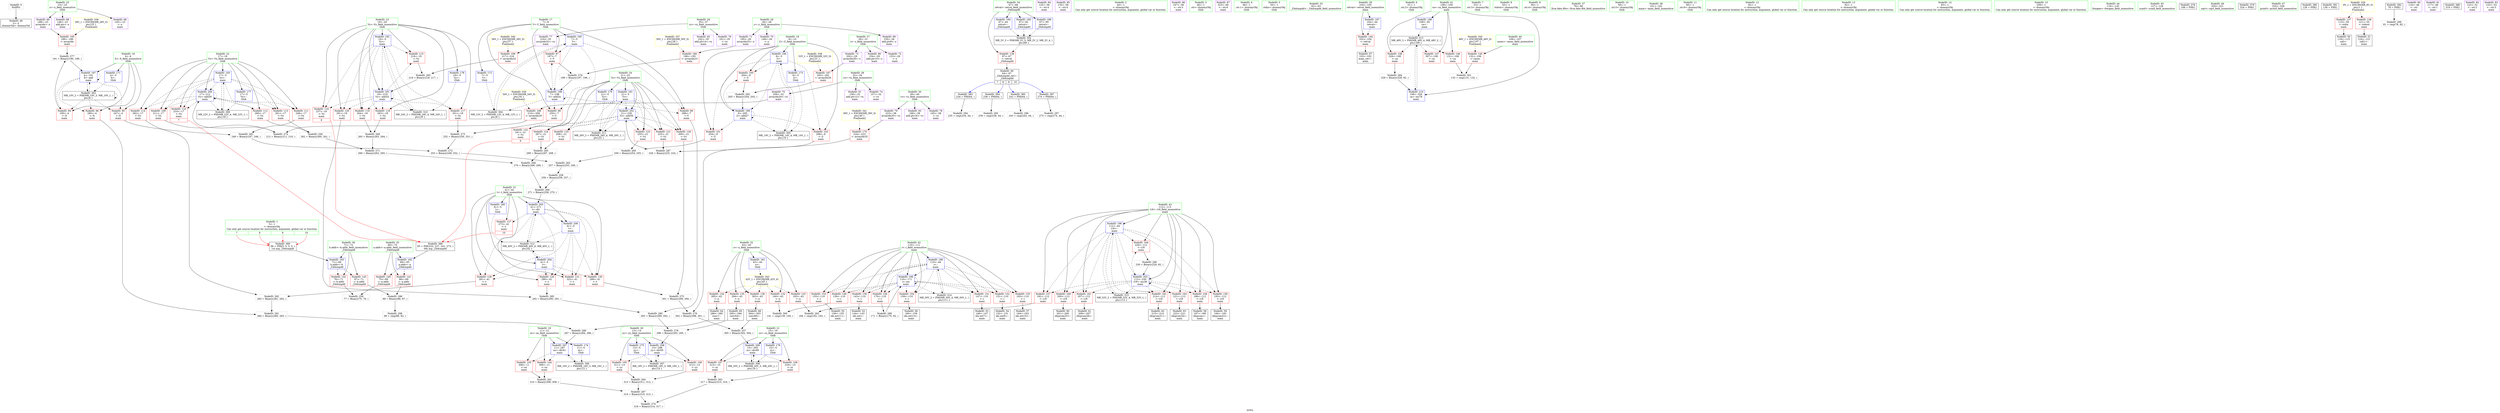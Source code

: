 digraph "SVFG" {
	label="SVFG";

	Node0x560f63d7bf70 [shape=record,color=grey,label="{NodeID: 0\nNullPtr}"];
	Node0x560f63d7bf70 -> Node0x560f63d9f470[style=solid];
	Node0x560f63daf3a0 [shape=record,color=grey,label="{NodeID: 277\n191 = Binary(190, 189, )\n}"];
	Node0x560f63daf3a0 -> Node0x560f63da1fb0[style=solid];
	Node0x560f63da1d40 [shape=record,color=blue,label="{NodeID: 194\n9\<--5\nZ\<--\nmain\n}"];
	Node0x560f63da1d40 -> Node0x560f63d9efa0[style=dashed];
	Node0x560f63da1d40 -> Node0x560f63d9f070[style=dashed];
	Node0x560f63da1d40 -> Node0x560f63d9f140[style=dashed];
	Node0x560f63da1d40 -> Node0x560f63da2150[style=dashed];
	Node0x560f63da1d40 -> Node0x560f63dbd1c0[style=dashed];
	Node0x560f63d9e870 [shape=record,color=red,label="{NodeID: 111\n248\<--17\n\<--Vx\nmain\n}"];
	Node0x560f63d9e870 -> Node0x560f63daf9a0[style=solid];
	Node0x560f63d9d1d0 [shape=record,color=green,label="{NodeID: 28\n32\<--34\nvx\<--vx_field_insensitive\nGlob }"];
	Node0x560f63d9d1d0 -> Node0x560f63da09c0[style=solid];
	Node0x560f63d9d1d0 -> Node0x560f63da0a90[style=solid];
	Node0x560f63d9d1d0 -> Node0x560f63da1790[style=solid];
	Node0x560f63dd7390 [shape=record,color=black,label="{NodeID: 388\n65 = PHI(233, 237, 241, 273, )\n0th arg _Z4dcmpdd }"];
	Node0x560f63dd7390 -> Node0x560f63da7390[style=solid];
	Node0x560f63dbd1c0 [shape=record,color=black,label="{NodeID: 305\nMR_14V_2 = PHI(MR_14V_4, MR_14V_1, )\npts\{10 \}\n}"];
	Node0x560f63dbd1c0 -> Node0x560f63da1d40[style=dashed];
	Node0x560f63da4ec0 [shape=record,color=red,label="{NodeID: 139\n97\<--67\n\<--retval\n_Z4dcmpdd\n}"];
	Node0x560f63da4ec0 -> Node0x560f63d9f570[style=solid];
	Node0x560f63d9fb20 [shape=record,color=black,label="{NodeID: 56\n160\<--159\nidx.ext13\<--\nmain\n}"];
	Node0x560f63da6580 [shape=record,color=red,label="{NodeID: 167\n203\<--202\n\<--arrayidx26\nmain\n}"];
	Node0x560f63da6580 -> Node0x560f63dafb20[style=solid];
	Node0x560f63da11e0 [shape=record,color=purple,label="{NodeID: 84\n125\<--56\n\<--.str.4\nmain\n}"];
	Node0x560f63d8dc50 [shape=record,color=green,label="{NodeID: 1\n5\<--1\n\<--dummyObj\nCan only get source location for instruction, argument, global var or function.|{<s0>7|<s1>8|<s2>9|<s3>10}}"];
	Node0x560f63d8dc50:s0 -> Node0x560f63dd7740[style=solid,color=red];
	Node0x560f63d8dc50:s1 -> Node0x560f63dd7740[style=solid,color=red];
	Node0x560f63d8dc50:s2 -> Node0x560f63dd7740[style=solid,color=red];
	Node0x560f63d8dc50:s3 -> Node0x560f63dd7740[style=solid,color=red];
	Node0x560f63daf520 [shape=record,color=grey,label="{NodeID: 278\n296 = Binary(293, 295, )\n}"];
	Node0x560f63daf520 -> Node0x560f63da28a0[style=solid];
	Node0x560f63da1e10 [shape=record,color=blue,label="{NodeID: 195\n7\<--5\nY\<--\nmain\n}"];
	Node0x560f63da1e10 -> Node0x560f63d9ed30[style=dashed];
	Node0x560f63da1e10 -> Node0x560f63d9ee00[style=dashed];
	Node0x560f63da1e10 -> Node0x560f63d9eed0[style=dashed];
	Node0x560f63da1e10 -> Node0x560f63da2080[style=dashed];
	Node0x560f63da1e10 -> Node0x560f63dbccc0[style=dashed];
	Node0x560f63d9e940 [shape=record,color=red,label="{NodeID: 112\n260\<--17\n\<--Vx\nmain\n}"];
	Node0x560f63d9e940 -> Node0x560f63dac410[style=solid];
	Node0x560f63d9d2d0 [shape=record,color=green,label="{NodeID: 29\n35\<--37\nvy\<--vy_field_insensitive\nGlob }"];
	Node0x560f63d9d2d0 -> Node0x560f63da0b60[style=solid];
	Node0x560f63d9d2d0 -> Node0x560f63da0c30[style=solid];
	Node0x560f63d9d2d0 -> Node0x560f63da1860[style=solid];
	Node0x560f63dd7740 [shape=record,color=black,label="{NodeID: 389\n66 = PHI(5, 5, 5, 5, )\n1st arg _Z4dcmpdd }"];
	Node0x560f63dd7740 -> Node0x560f63da7460[style=solid];
	Node0x560f63dbd6c0 [shape=record,color=black,label="{NodeID: 306\nMR_16V_2 = PHI(MR_16V_3, MR_16V_1, )\npts\{12 \}\n}"];
	Node0x560f63dbd6c0 -> Node0x560f63da27d0[style=dashed];
	Node0x560f63da4f90 [shape=record,color=red,label="{NodeID: 140\n75\<--69\n\<--a.addr\n_Z4dcmpdd\n}"];
	Node0x560f63da4f90 -> Node0x560f63dac890[style=solid];
	Node0x560f63d9fbf0 [shape=record,color=black,label="{NodeID: 57\n164\<--163\nidx.ext15\<--\nmain\n}"];
	Node0x560f63da6650 [shape=record,color=red,label="{NodeID: 168\n210\<--209\n\<--arrayidx29\nmain\n}"];
	Node0x560f63da6650 -> Node0x560f63da3970[style=solid];
	Node0x560f63da12b0 [shape=record,color=purple,label="{NodeID: 85\n135\<--56\n\<--.str.4\nmain\n}"];
	Node0x560f63d8dda0 [shape=record,color=green,label="{NodeID: 2\n44\<--1\n\<--dummyObj\nCan only get source location for instruction, argument, global var or function.}"];
	Node0x560f63daf6a0 [shape=record,color=grey,label="{NodeID: 279\n198 = Binary(197, 196, )\n}"];
	Node0x560f63daf6a0 -> Node0x560f63da2080[style=solid];
	Node0x560f63da1ee0 [shape=record,color=blue,label="{NodeID: 196\n112\<--44\ni18\<--\nmain\n}"];
	Node0x560f63da1ee0 -> Node0x560f63da5d60[style=dashed];
	Node0x560f63da1ee0 -> Node0x560f63da5e30[style=dashed];
	Node0x560f63da1ee0 -> Node0x560f63da5f00[style=dashed];
	Node0x560f63da1ee0 -> Node0x560f63da5fd0[style=dashed];
	Node0x560f63da1ee0 -> Node0x560f63da60a0[style=dashed];
	Node0x560f63da1ee0 -> Node0x560f63da6170[style=dashed];
	Node0x560f63da1ee0 -> Node0x560f63da6240[style=dashed];
	Node0x560f63da1ee0 -> Node0x560f63da6310[style=dashed];
	Node0x560f63da1ee0 -> Node0x560f63da2490[style=dashed];
	Node0x560f63da1ee0 -> Node0x560f63dc03c0[style=dashed];
	Node0x560f63d9ea10 [shape=record,color=red,label="{NodeID: 113\n261\<--17\n\<--Vx\nmain\n}"];
	Node0x560f63d9ea10 -> Node0x560f63dac410[style=solid];
	Node0x560f63d9d3d0 [shape=record,color=green,label="{NodeID: 30\n38\<--40\nvz\<--vz_field_insensitive\nGlob }"];
	Node0x560f63d9d3d0 -> Node0x560f63da0d00[style=solid];
	Node0x560f63d9d3d0 -> Node0x560f63da0dd0[style=solid];
	Node0x560f63d9d3d0 -> Node0x560f63da1930[style=solid];
	Node0x560f63dbdbc0 [shape=record,color=black,label="{NodeID: 307\nMR_18V_2 = PHI(MR_18V_3, MR_18V_1, )\npts\{14 \}\n}"];
	Node0x560f63dbdbc0 -> Node0x560f63da28a0[style=dashed];
	Node0x560f63da5060 [shape=record,color=red,label="{NodeID: 141\n86\<--69\n\<--a.addr\n_Z4dcmpdd\n}"];
	Node0x560f63da5060 -> Node0x560f63db0120[style=solid];
	Node0x560f63d9fcc0 [shape=record,color=black,label="{NodeID: 58\n187\<--186\nidxprom\<--\nmain\n}"];
	Node0x560f63da6720 [shape=record,color=red,label="{NodeID: 169\n217\<--216\n\<--arrayidx32\nmain\n}"];
	Node0x560f63da6720 -> Node0x560f63dafca0[style=solid];
	Node0x560f63da1380 [shape=record,color=purple,label="{NodeID: 86\n167\<--58\n\<--.str.5\nmain\n}"];
	Node0x560f63d8d690 [shape=record,color=green,label="{NodeID: 3\n46\<--1\n.str\<--dummyObj\nGlob }"];
	Node0x560f63daf820 [shape=record,color=grey,label="{NodeID: 280\n293 = Binary(289, 292, )\n}"];
	Node0x560f63daf820 -> Node0x560f63daf520[style=solid];
	Node0x560f63da1fb0 [shape=record,color=blue,label="{NodeID: 197\n4\<--191\nX\<--add\nmain\n}"];
	Node0x560f63da1fb0 -> Node0x560f63da1a00[style=dashed];
	Node0x560f63da1fb0 -> Node0x560f63da1ad0[style=dashed];
	Node0x560f63da1fb0 -> Node0x560f63d9ec60[style=dashed];
	Node0x560f63da1fb0 -> Node0x560f63da1fb0[style=dashed];
	Node0x560f63da1fb0 -> Node0x560f63dbc7c0[style=dashed];
	Node0x560f63d9eae0 [shape=record,color=red,label="{NodeID: 114\n282\<--17\n\<--Vx\nmain\n}"];
	Node0x560f63d9eae0 -> Node0x560f63db0a20[style=solid];
	Node0x560f63d9d4d0 [shape=record,color=green,label="{NodeID: 31\n41\<--42\nt\<--t_field_insensitive\nGlob }"];
	Node0x560f63d9d4d0 -> Node0x560f63da4500[style=solid];
	Node0x560f63d9d4d0 -> Node0x560f63da45d0[style=solid];
	Node0x560f63d9d4d0 -> Node0x560f63da46a0[style=solid];
	Node0x560f63d9d4d0 -> Node0x560f63da4770[style=solid];
	Node0x560f63d9d4d0 -> Node0x560f63da4840[style=solid];
	Node0x560f63d9d4d0 -> Node0x560f63da7190[style=solid];
	Node0x560f63d9d4d0 -> Node0x560f63da2560[style=solid];
	Node0x560f63d9d4d0 -> Node0x560f63da2630[style=solid];
	Node0x560f63d9d4d0 -> Node0x560f63da2700[style=solid];
	Node0x560f63dbe0c0 [shape=record,color=black,label="{NodeID: 308\nMR_20V_2 = PHI(MR_20V_3, MR_20V_1, )\npts\{16 \}\n}"];
	Node0x560f63dbe0c0 -> Node0x560f63da2970[style=dashed];
	Node0x560f63da5130 [shape=record,color=red,label="{NodeID: 142\n76\<--71\n\<--b.addr\n_Z4dcmpdd\n}"];
	Node0x560f63da5130 -> Node0x560f63dac890[style=solid];
	Node0x560f63d9fd90 [shape=record,color=black,label="{NodeID: 59\n194\<--193\nidxprom22\<--\nmain\n}"];
	Node0x560f63dc51c0 [shape=record,color=yellow,style=double,label="{NodeID: 336\n28V_1 = ENCHI(MR_28V_0)\npts\{25 \}\nFun[main]}"];
	Node0x560f63dc51c0 -> Node0x560f63da63e0[style=dashed];
	Node0x560f63da67f0 [shape=record,color=red,label="{NodeID: 170\n224\<--223\n\<--arrayidx35\nmain\n}"];
	Node0x560f63da67f0 -> Node0x560f63db02a0[style=solid];
	Node0x560f63da1450 [shape=record,color=purple,label="{NodeID: 87\n323\<--60\n\<--.str.6\nmain\n}"];
	Node0x560f63d9bfb0 [shape=record,color=green,label="{NodeID: 4\n48\<--1\n.str.1\<--dummyObj\nGlob }"];
	Node0x560f63daf9a0 [shape=record,color=grey,label="{NodeID: 281\n249 = Binary(247, 248, )\n}"];
	Node0x560f63daf9a0 -> Node0x560f63da3670[style=solid];
	Node0x560f63da2080 [shape=record,color=blue,label="{NodeID: 198\n7\<--198\nY\<--add24\nmain\n}"];
	Node0x560f63da2080 -> Node0x560f63d9ed30[style=dashed];
	Node0x560f63da2080 -> Node0x560f63d9ee00[style=dashed];
	Node0x560f63da2080 -> Node0x560f63d9eed0[style=dashed];
	Node0x560f63da2080 -> Node0x560f63da2080[style=dashed];
	Node0x560f63da2080 -> Node0x560f63dbccc0[style=dashed];
	Node0x560f63da3bc0 [shape=record,color=red,label="{NodeID: 115\n218\<--19\n\<--Vy\nmain\n}"];
	Node0x560f63da3bc0 -> Node0x560f63dafca0[style=solid];
	Node0x560f63d9d5d0 [shape=record,color=green,label="{NodeID: 32\n43\<--45\nn\<--n_field_insensitive\nGlob }"];
	Node0x560f63d9d5d0 -> Node0x560f63da4910[style=solid];
	Node0x560f63d9d5d0 -> Node0x560f63da49e0[style=solid];
	Node0x560f63d9d5d0 -> Node0x560f63da4ab0[style=solid];
	Node0x560f63d9d5d0 -> Node0x560f63da4b80[style=solid];
	Node0x560f63d9d5d0 -> Node0x560f63da4c50[style=solid];
	Node0x560f63d9d5d0 -> Node0x560f63da7290[style=solid];
	Node0x560f63dbe5c0 [shape=record,color=black,label="{NodeID: 309\nMR_22V_2 = PHI(MR_22V_4, MR_22V_1, )\npts\{18 \}\n}"];
	Node0x560f63dbe5c0 -> Node0x560f63da1c70[style=dashed];
	Node0x560f63da5200 [shape=record,color=red,label="{NodeID: 143\n87\<--71\n\<--b.addr\n_Z4dcmpdd\n}"];
	Node0x560f63da5200 -> Node0x560f63db0120[style=solid];
	Node0x560f63d9fe60 [shape=record,color=black,label="{NodeID: 60\n201\<--200\nidxprom25\<--\nmain\n}"];
	Node0x560f63dc52a0 [shape=record,color=yellow,style=double,label="{NodeID: 337\n30V_1 = ENCHI(MR_30V_0)\npts\{28 \}\nFun[main]}"];
	Node0x560f63dc52a0 -> Node0x560f63da64b0[style=dashed];
	Node0x560f63da68c0 [shape=record,color=blue,label="{NodeID: 171\n4\<--5\nX\<--\nGlob }"];
	Node0x560f63da68c0 -> Node0x560f63dbc7c0[style=dashed];
	Node0x560f63da1520 [shape=record,color=purple,label="{NodeID: 88\n146\<--23\nadd.ptr\<--x\nmain\n}"];
	Node0x560f63d9c040 [shape=record,color=green,label="{NodeID: 5\n50\<--1\nstdin\<--dummyObj\nGlob }"];
	Node0x560f63dafb20 [shape=record,color=grey,label="{NodeID: 282\n205 = Binary(204, 203, )\n}"];
	Node0x560f63dafb20 -> Node0x560f63da2150[style=solid];
	Node0x560f63da2150 [shape=record,color=blue,label="{NodeID: 199\n9\<--205\nZ\<--add27\nmain\n}"];
	Node0x560f63da2150 -> Node0x560f63d9efa0[style=dashed];
	Node0x560f63da2150 -> Node0x560f63d9f070[style=dashed];
	Node0x560f63da2150 -> Node0x560f63d9f140[style=dashed];
	Node0x560f63da2150 -> Node0x560f63da2150[style=dashed];
	Node0x560f63da2150 -> Node0x560f63dbd1c0[style=dashed];
	Node0x560f63da3c50 [shape=record,color=red,label="{NodeID: 116\n237\<--19\n\<--Vy\nmain\n|{<s0>8}}"];
	Node0x560f63da3c50:s0 -> Node0x560f63dd7390[style=solid,color=red];
	Node0x560f63d9d6d0 [shape=record,color=green,label="{NodeID: 33\n62\<--63\n_Z4dcmpdd\<--_Z4dcmpdd_field_insensitive\n}"];
	Node0x560f63dbeac0 [shape=record,color=black,label="{NodeID: 310\nMR_24V_2 = PHI(MR_24V_4, MR_24V_1, )\npts\{20 \}\n}"];
	Node0x560f63dbeac0 -> Node0x560f63da1ba0[style=dashed];
	Node0x560f63da52d0 [shape=record,color=red,label="{NodeID: 144\n332\<--104\n\<--retval\nmain\n}"];
	Node0x560f63da52d0 -> Node0x560f63da0410[style=solid];
	Node0x560f63d9ff30 [shape=record,color=black,label="{NodeID: 61\n208\<--207\nidxprom28\<--\nmain\n}"];
	Node0x560f63dc5380 [shape=record,color=yellow,style=double,label="{NodeID: 338\n32V_1 = ENCHI(MR_32V_0)\npts\{31 \}\nFun[main]}"];
	Node0x560f63dc5380 -> Node0x560f63da6580[style=dashed];
	Node0x560f63da6990 [shape=record,color=blue,label="{NodeID: 172\n7\<--5\nY\<--\nGlob }"];
	Node0x560f63da6990 -> Node0x560f63dbccc0[style=dashed];
	Node0x560f63da15f0 [shape=record,color=purple,label="{NodeID: 89\n150\<--26\nadd.ptr8\<--y\nmain\n}"];
	Node0x560f63d8d4f0 [shape=record,color=green,label="{NodeID: 6\n51\<--1\n.str.2\<--dummyObj\nGlob }"];
	Node0x560f63dafca0 [shape=record,color=grey,label="{NodeID: 283\n219 = Binary(218, 217, )\n}"];
	Node0x560f63dafca0 -> Node0x560f63da22f0[style=solid];
	Node0x560f63da2220 [shape=record,color=blue,label="{NodeID: 200\n17\<--212\nVx\<--add30\nmain\n}"];
	Node0x560f63da2220 -> Node0x560f63d9e6d0[style=dashed];
	Node0x560f63da2220 -> Node0x560f63d9e7a0[style=dashed];
	Node0x560f63da2220 -> Node0x560f63d9e870[style=dashed];
	Node0x560f63da2220 -> Node0x560f63d9e940[style=dashed];
	Node0x560f63da2220 -> Node0x560f63d9ea10[style=dashed];
	Node0x560f63da2220 -> Node0x560f63d9eae0[style=dashed];
	Node0x560f63da2220 -> Node0x560f63da2220[style=dashed];
	Node0x560f63da2220 -> Node0x560f63dbe5c0[style=dashed];
	Node0x560f63da3ce0 [shape=record,color=red,label="{NodeID: 117\n251\<--19\n\<--Vy\nmain\n}"];
	Node0x560f63da3ce0 -> Node0x560f63da37f0[style=solid];
	Node0x560f63d9d7d0 [shape=record,color=green,label="{NodeID: 34\n67\<--68\nretval\<--retval_field_insensitive\n_Z4dcmpdd\n}"];
	Node0x560f63d9d7d0 -> Node0x560f63da4ec0[style=solid];
	Node0x560f63d9d7d0 -> Node0x560f63da7530[style=solid];
	Node0x560f63d9d7d0 -> Node0x560f63da7600[style=solid];
	Node0x560f63d9d7d0 -> Node0x560f63da76d0[style=solid];
	Node0x560f63dbefc0 [shape=record,color=black,label="{NodeID: 311\nMR_26V_2 = PHI(MR_26V_4, MR_26V_1, )\npts\{22 \}\n}"];
	Node0x560f63dbefc0 -> Node0x560f63da7ae0[style=dashed];
	Node0x560f63da53a0 [shape=record,color=red,label="{NodeID: 145\n132\<--106\n\<--cases\nmain\n}"];
	Node0x560f63da53a0 -> Node0x560f63db17a0[style=solid];
	Node0x560f63da0000 [shape=record,color=black,label="{NodeID: 62\n215\<--214\nidxprom31\<--\nmain\n}"];
	Node0x560f63dc5460 [shape=record,color=yellow,style=double,label="{NodeID: 339\n34V_1 = ENCHI(MR_34V_0)\npts\{34 \}\nFun[main]}"];
	Node0x560f63dc5460 -> Node0x560f63da6650[style=dashed];
	Node0x560f63dac410 [shape=record,color=grey,label="{NodeID: 256\n262 = Binary(260, 261, )\n}"];
	Node0x560f63dac410 -> Node0x560f63da34f0[style=solid];
	Node0x560f63da6a90 [shape=record,color=blue,label="{NodeID: 173\n9\<--5\nZ\<--\nGlob }"];
	Node0x560f63da6a90 -> Node0x560f63dbd1c0[style=dashed];
	Node0x560f63da16c0 [shape=record,color=purple,label="{NodeID: 90\n154\<--29\nadd.ptr10\<--z\nmain\n}"];
	Node0x560f63d8d580 [shape=record,color=green,label="{NodeID: 7\n53\<--1\n.str.3\<--dummyObj\nGlob }"];
	Node0x560f63dafe20 [shape=record,color=grey,label="{NodeID: 284\n329 = Binary(328, 92, )\n}"];
	Node0x560f63dafe20 -> Node0x560f63da2a40[style=solid];
	Node0x560f63da22f0 [shape=record,color=blue,label="{NodeID: 201\n19\<--219\nVy\<--add33\nmain\n}"];
	Node0x560f63da22f0 -> Node0x560f63da3bc0[style=dashed];
	Node0x560f63da22f0 -> Node0x560f63da3c50[style=dashed];
	Node0x560f63da22f0 -> Node0x560f63da3ce0[style=dashed];
	Node0x560f63da22f0 -> Node0x560f63da3db0[style=dashed];
	Node0x560f63da22f0 -> Node0x560f63da3e80[style=dashed];
	Node0x560f63da22f0 -> Node0x560f63da3f50[style=dashed];
	Node0x560f63da22f0 -> Node0x560f63da22f0[style=dashed];
	Node0x560f63da22f0 -> Node0x560f63dbeac0[style=dashed];
	Node0x560f63da3db0 [shape=record,color=red,label="{NodeID: 118\n263\<--19\n\<--Vy\nmain\n}"];
	Node0x560f63da3db0 -> Node0x560f63da31f0[style=solid];
	Node0x560f63d9d8a0 [shape=record,color=green,label="{NodeID: 35\n69\<--70\na.addr\<--a.addr_field_insensitive\n_Z4dcmpdd\n}"];
	Node0x560f63d9d8a0 -> Node0x560f63da4f90[style=solid];
	Node0x560f63d9d8a0 -> Node0x560f63da5060[style=solid];
	Node0x560f63d9d8a0 -> Node0x560f63da7390[style=solid];
	Node0x560f63dbf4c0 [shape=record,color=black,label="{NodeID: 312\nMR_40V_2 = PHI(MR_40V_6, MR_40V_1, )\npts\{42 \}\n}"];
	Node0x560f63dbf4c0 -> Node0x560f63da2560[style=dashed];
	Node0x560f63dbf4c0 -> Node0x560f63da2630[style=dashed];
	Node0x560f63da5470 [shape=record,color=red,label="{NodeID: 146\n131\<--108\n\<--ca\nmain\n}"];
	Node0x560f63da5470 -> Node0x560f63db17a0[style=solid];
	Node0x560f63da00d0 [shape=record,color=black,label="{NodeID: 63\n222\<--221\nidxprom34\<--\nmain\n}"];
	Node0x560f63dc5540 [shape=record,color=yellow,style=double,label="{NodeID: 340\n36V_1 = ENCHI(MR_36V_0)\npts\{37 \}\nFun[main]}"];
	Node0x560f63dc5540 -> Node0x560f63da6720[style=dashed];
	Node0x560f63dac590 [shape=record,color=grey,label="{NodeID: 257\n305 = Binary(302, 304, )\n}"];
	Node0x560f63dac590 -> Node0x560f63da2970[style=solid];
	Node0x560f63da6b90 [shape=record,color=blue,label="{NodeID: 174\n11\<--5\nxx\<--\nGlob }"];
	Node0x560f63da6b90 -> Node0x560f63dbd6c0[style=dashed];
	Node0x560f63da1790 [shape=record,color=purple,label="{NodeID: 91\n158\<--32\nadd.ptr12\<--vx\nmain\n}"];
	Node0x560f63d8d9b0 [shape=record,color=green,label="{NodeID: 8\n55\<--1\nstdout\<--dummyObj\nGlob }"];
	Node0x560f63daffa0 [shape=record,color=grey,label="{NodeID: 285\n292 = Binary(290, 291, )\n}"];
	Node0x560f63daffa0 -> Node0x560f63daf820[style=solid];
	Node0x560f63da23c0 [shape=record,color=blue,label="{NodeID: 202\n21\<--226\nVz\<--add36\nmain\n}"];
	Node0x560f63da23c0 -> Node0x560f63da4020[style=dashed];
	Node0x560f63da23c0 -> Node0x560f63da40f0[style=dashed];
	Node0x560f63da23c0 -> Node0x560f63da41c0[style=dashed];
	Node0x560f63da23c0 -> Node0x560f63da4290[style=dashed];
	Node0x560f63da23c0 -> Node0x560f63da4360[style=dashed];
	Node0x560f63da23c0 -> Node0x560f63da4430[style=dashed];
	Node0x560f63da23c0 -> Node0x560f63da23c0[style=dashed];
	Node0x560f63da23c0 -> Node0x560f63dbefc0[style=dashed];
	Node0x560f63da3e80 [shape=record,color=red,label="{NodeID: 119\n264\<--19\n\<--Vy\nmain\n}"];
	Node0x560f63da3e80 -> Node0x560f63da31f0[style=solid];
	Node0x560f63d9d970 [shape=record,color=green,label="{NodeID: 36\n71\<--72\nb.addr\<--b.addr_field_insensitive\n_Z4dcmpdd\n}"];
	Node0x560f63d9d970 -> Node0x560f63da5130[style=solid];
	Node0x560f63d9d970 -> Node0x560f63da5200[style=solid];
	Node0x560f63d9d970 -> Node0x560f63da7460[style=solid];
	Node0x560f63dbf9c0 [shape=record,color=black,label="{NodeID: 313\nMR_48V_3 = PHI(MR_48V_4, MR_48V_2, )\npts\{109 \}\n}"];
	Node0x560f63dbf9c0 -> Node0x560f63da5470[style=dashed];
	Node0x560f63dbf9c0 -> Node0x560f63da5540[style=dashed];
	Node0x560f63dbf9c0 -> Node0x560f63da5610[style=dashed];
	Node0x560f63dbf9c0 -> Node0x560f63da2a40[style=dashed];
	Node0x560f63da5540 [shape=record,color=red,label="{NodeID: 147\n307\<--108\n\<--ca\nmain\n}"];
	Node0x560f63da01a0 [shape=record,color=black,label="{NodeID: 64\n286\<--285\nconv\<--\nmain\n}"];
	Node0x560f63da01a0 -> Node0x560f63db0420[style=solid];
	Node0x560f63dc5620 [shape=record,color=yellow,style=double,label="{NodeID: 341\n38V_1 = ENCHI(MR_38V_0)\npts\{40 \}\nFun[main]}"];
	Node0x560f63dc5620 -> Node0x560f63da67f0[style=dashed];
	Node0x560f63dac710 [shape=record,color=grey,label="{NodeID: 258\n258 = Binary(259, 257, )\n}"];
	Node0x560f63dac710 -> Node0x560f63da2d70[style=solid];
	Node0x560f63da6c90 [shape=record,color=blue,label="{NodeID: 175\n13\<--5\nyy\<--\nGlob }"];
	Node0x560f63da6c90 -> Node0x560f63dbdbc0[style=dashed];
	Node0x560f63da1860 [shape=record,color=purple,label="{NodeID: 92\n162\<--35\nadd.ptr14\<--vy\nmain\n}"];
	Node0x560f63d8da40 [shape=record,color=green,label="{NodeID: 9\n56\<--1\n.str.4\<--dummyObj\nGlob }"];
	Node0x560f63db0120 [shape=record,color=grey,label="{NodeID: 286\n88 = Binary(86, 87, )\n}"];
	Node0x560f63db0120 -> Node0x560f63db1320[style=solid];
	Node0x560f63da2490 [shape=record,color=blue,label="{NodeID: 203\n112\<--230\ni18\<--inc38\nmain\n}"];
	Node0x560f63da2490 -> Node0x560f63da5d60[style=dashed];
	Node0x560f63da2490 -> Node0x560f63da5e30[style=dashed];
	Node0x560f63da2490 -> Node0x560f63da5f00[style=dashed];
	Node0x560f63da2490 -> Node0x560f63da5fd0[style=dashed];
	Node0x560f63da2490 -> Node0x560f63da60a0[style=dashed];
	Node0x560f63da2490 -> Node0x560f63da6170[style=dashed];
	Node0x560f63da2490 -> Node0x560f63da6240[style=dashed];
	Node0x560f63da2490 -> Node0x560f63da6310[style=dashed];
	Node0x560f63da2490 -> Node0x560f63da2490[style=dashed];
	Node0x560f63da2490 -> Node0x560f63dc03c0[style=dashed];
	Node0x560f63da3f50 [shape=record,color=red,label="{NodeID: 120\n291\<--19\n\<--Vy\nmain\n}"];
	Node0x560f63da3f50 -> Node0x560f63daffa0[style=solid];
	Node0x560f63d9da40 [shape=record,color=green,label="{NodeID: 37\n79\<--80\nllvm.fabs.f64\<--llvm.fabs.f64_field_insensitive\n}"];
	Node0x560f63dbfec0 [shape=record,color=black,label="{NodeID: 314\nMR_50V_2 = PHI(MR_50V_4, MR_50V_1, )\npts\{111 \}\n}"];
	Node0x560f63dbfec0 -> Node0x560f63da7940[style=dashed];
	Node0x560f63da5610 [shape=record,color=red,label="{NodeID: 148\n328\<--108\n\<--ca\nmain\n}"];
	Node0x560f63da5610 -> Node0x560f63dafe20[style=solid];
	Node0x560f63da0270 [shape=record,color=black,label="{NodeID: 65\n295\<--294\nconv64\<--\nmain\n}"];
	Node0x560f63da0270 -> Node0x560f63daf520[style=solid];
	Node0x560f63dac890 [shape=record,color=grey,label="{NodeID: 259\n77 = Binary(75, 76, )\n}"];
	Node0x560f63da6d90 [shape=record,color=blue,label="{NodeID: 176\n15\<--5\nzz\<--\nGlob }"];
	Node0x560f63da6d90 -> Node0x560f63dbe0c0[style=dashed];
	Node0x560f63da1930 [shape=record,color=purple,label="{NodeID: 93\n166\<--38\nadd.ptr16\<--vz\nmain\n}"];
	Node0x560f63d8d790 [shape=record,color=green,label="{NodeID: 10\n58\<--1\n.str.5\<--dummyObj\nGlob }"];
	Node0x560f63db02a0 [shape=record,color=grey,label="{NodeID: 287\n226 = Binary(225, 224, )\n}"];
	Node0x560f63db02a0 -> Node0x560f63da23c0[style=solid];
	Node0x560f63da2560 [shape=record,color=blue,label="{NodeID: 204\n41\<--5\nt\<--\nmain\n}"];
	Node0x560f63da2560 -> Node0x560f63da45d0[style=dashed];
	Node0x560f63da2560 -> Node0x560f63da46a0[style=dashed];
	Node0x560f63da2560 -> Node0x560f63da4770[style=dashed];
	Node0x560f63da2560 -> Node0x560f63da4840[style=dashed];
	Node0x560f63da2560 -> Node0x560f63dbf4c0[style=dashed];
	Node0x560f63da4020 [shape=record,color=red,label="{NodeID: 121\n225\<--21\n\<--Vz\nmain\n}"];
	Node0x560f63da4020 -> Node0x560f63db02a0[style=solid];
	Node0x560f63d9db40 [shape=record,color=green,label="{NodeID: 38\n101\<--102\nmain\<--main_field_insensitive\n}"];
	Node0x560f63dc03c0 [shape=record,color=black,label="{NodeID: 315\nMR_52V_2 = PHI(MR_52V_4, MR_52V_1, )\npts\{113 \}\n}"];
	Node0x560f63dc03c0 -> Node0x560f63da1ee0[style=dashed];
	Node0x560f63da56e0 [shape=record,color=red,label="{NodeID: 149\n139\<--110\n\<--i\nmain\n}"];
	Node0x560f63da56e0 -> Node0x560f63db1620[style=solid];
	Node0x560f63da0340 [shape=record,color=black,label="{NodeID: 66\n304\<--303\nconv68\<--\nmain\n}"];
	Node0x560f63da0340 -> Node0x560f63dac590[style=solid];
	Node0x560f63dc57e0 [shape=record,color=yellow,style=double,label="{NodeID: 343\n42V_1 = ENCHI(MR_42V_0)\npts\{45 \}\nFun[main]}"];
	Node0x560f63dc57e0 -> Node0x560f63da4910[style=dashed];
	Node0x560f63dc57e0 -> Node0x560f63da49e0[style=dashed];
	Node0x560f63dc57e0 -> Node0x560f63da4ab0[style=dashed];
	Node0x560f63dc57e0 -> Node0x560f63da4b80[style=dashed];
	Node0x560f63dc57e0 -> Node0x560f63da4c50[style=dashed];
	Node0x560f63daca10 [shape=record,color=grey,label="{NodeID: 260\n256 = Binary(254, 255, )\n}"];
	Node0x560f63daca10 -> Node0x560f63dacd10[style=solid];
	Node0x560f63da6e90 [shape=record,color=blue,label="{NodeID: 177\n17\<--5\nVx\<--\nGlob }"];
	Node0x560f63da6e90 -> Node0x560f63dbe5c0[style=dashed];
	Node0x560f63da1a00 [shape=record,color=red,label="{NodeID: 94\n190\<--4\n\<--X\nmain\n}"];
	Node0x560f63da1a00 -> Node0x560f63daf3a0[style=solid];
	Node0x560f63d8d860 [shape=record,color=green,label="{NodeID: 11\n60\<--1\n.str.6\<--dummyObj\nGlob }"];
	Node0x560f63db0420 [shape=record,color=grey,label="{NodeID: 288\n287 = Binary(284, 286, )\n}"];
	Node0x560f63db0420 -> Node0x560f63da27d0[style=solid];
	Node0x560f63da2630 [shape=record,color=blue,label="{NodeID: 205\n41\<--271\nt\<--div\nmain\n}"];
	Node0x560f63da2630 -> Node0x560f63da4500[style=dashed];
	Node0x560f63da2630 -> Node0x560f63da45d0[style=dashed];
	Node0x560f63da2630 -> Node0x560f63da46a0[style=dashed];
	Node0x560f63da2630 -> Node0x560f63da4770[style=dashed];
	Node0x560f63da2630 -> Node0x560f63da4840[style=dashed];
	Node0x560f63da2630 -> Node0x560f63da2700[style=dashed];
	Node0x560f63da2630 -> Node0x560f63dbf4c0[style=dashed];
	Node0x560f63da40f0 [shape=record,color=red,label="{NodeID: 122\n241\<--21\n\<--Vz\nmain\n|{<s0>9}}"];
	Node0x560f63da40f0:s0 -> Node0x560f63dd7390[style=solid,color=red];
	Node0x560f63d9dc40 [shape=record,color=green,label="{NodeID: 39\n104\<--105\nretval\<--retval_field_insensitive\nmain\n}"];
	Node0x560f63d9dc40 -> Node0x560f63da52d0[style=solid];
	Node0x560f63d9dc40 -> Node0x560f63da77a0[style=solid];
	Node0x560f63da57b0 [shape=record,color=red,label="{NodeID: 150\n143\<--110\n\<--i\nmain\n}"];
	Node0x560f63da57b0 -> Node0x560f63d9f7e0[style=solid];
	Node0x560f63da0410 [shape=record,color=black,label="{NodeID: 67\n103\<--332\nmain_ret\<--\nmain\n}"];
	Node0x560f63dacb90 [shape=record,color=grey,label="{NodeID: 261\n310 = Binary(308, 309, )\n}"];
	Node0x560f63dacb90 -> Node0x560f63da2ef0[style=solid];
	Node0x560f63da6f90 [shape=record,color=blue,label="{NodeID: 178\n19\<--5\nVy\<--\nGlob }"];
	Node0x560f63da6f90 -> Node0x560f63dbeac0[style=dashed];
	Node0x560f63da1ad0 [shape=record,color=red,label="{NodeID: 95\n247\<--4\n\<--X\nmain\n}"];
	Node0x560f63da1ad0 -> Node0x560f63daf9a0[style=solid];
	Node0x560f63d7bd60 [shape=record,color=green,label="{NodeID: 12\n82\<--1\n\<--dummyObj\nCan only get source location for instruction, argument, global var or function.}"];
	Node0x560f63db05a0 [shape=record,color=grey,label="{NodeID: 289\n171 = Binary(170, 92, )\n}"];
	Node0x560f63db05a0 -> Node0x560f63da7a10[style=solid];
	Node0x560f63da2700 [shape=record,color=blue,label="{NodeID: 206\n41\<--5\nt\<--\nmain\n}"];
	Node0x560f63da2700 -> Node0x560f63da45d0[style=dashed];
	Node0x560f63da2700 -> Node0x560f63da46a0[style=dashed];
	Node0x560f63da2700 -> Node0x560f63da4770[style=dashed];
	Node0x560f63da2700 -> Node0x560f63da4840[style=dashed];
	Node0x560f63da2700 -> Node0x560f63dbf4c0[style=dashed];
	Node0x560f63da41c0 [shape=record,color=red,label="{NodeID: 123\n255\<--21\n\<--Vz\nmain\n}"];
	Node0x560f63da41c0 -> Node0x560f63daca10[style=solid];
	Node0x560f63d9dd10 [shape=record,color=green,label="{NodeID: 40\n106\<--107\ncases\<--cases_field_insensitive\nmain\n}"];
	Node0x560f63d9dd10 -> Node0x560f63da53a0[style=solid];
	Node0x560f63da5880 [shape=record,color=red,label="{NodeID: 151\n147\<--110\n\<--i\nmain\n}"];
	Node0x560f63da5880 -> Node0x560f63d9f8b0[style=solid];
	Node0x560f63da04e0 [shape=record,color=purple,label="{NodeID: 68\n145\<--23\n\<--x\nmain\n}"];
	Node0x560f63dc59a0 [shape=record,color=yellow,style=double,label="{NodeID: 345\n46V_1 = ENCHI(MR_46V_0)\npts\{107 \}\nFun[main]}"];
	Node0x560f63dc59a0 -> Node0x560f63da53a0[style=dashed];
	Node0x560f63dacd10 [shape=record,color=grey,label="{NodeID: 262\n257 = Binary(253, 256, )\n}"];
	Node0x560f63dacd10 -> Node0x560f63dac710[style=solid];
	Node0x560f63da7090 [shape=record,color=blue,label="{NodeID: 179\n21\<--5\nVz\<--\nGlob }"];
	Node0x560f63da7090 -> Node0x560f63dbefc0[style=dashed];
	Node0x560f63d9ec60 [shape=record,color=red,label="{NodeID: 96\n280\<--4\n\<--X\nmain\n}"];
	Node0x560f63d9ec60 -> Node0x560f63db08a0[style=solid];
	Node0x560f63d7be30 [shape=record,color=green,label="{NodeID: 13\n92\<--1\n\<--dummyObj\nCan only get source location for instruction, argument, global var or function.}"];
	Node0x560f63db0720 [shape=record,color=grey,label="{NodeID: 290\n230 = Binary(229, 92, )\n}"];
	Node0x560f63db0720 -> Node0x560f63da2490[style=solid];
	Node0x560f63da27d0 [shape=record,color=blue,label="{NodeID: 207\n11\<--287\nxx\<--div61\nmain\n}"];
	Node0x560f63da27d0 -> Node0x560f63d9f210[style=dashed];
	Node0x560f63da27d0 -> Node0x560f63d9f2e0[style=dashed];
	Node0x560f63da27d0 -> Node0x560f63dbd6c0[style=dashed];
	Node0x560f63da4290 [shape=record,color=red,label="{NodeID: 124\n267\<--21\n\<--Vz\nmain\n}"];
	Node0x560f63da4290 -> Node0x560f63da2bf0[style=solid];
	Node0x560f63d9dde0 [shape=record,color=green,label="{NodeID: 41\n108\<--109\nca\<--ca_field_insensitive\nmain\n}"];
	Node0x560f63d9dde0 -> Node0x560f63da5470[style=solid];
	Node0x560f63d9dde0 -> Node0x560f63da5540[style=solid];
	Node0x560f63d9dde0 -> Node0x560f63da5610[style=solid];
	Node0x560f63d9dde0 -> Node0x560f63da7870[style=solid];
	Node0x560f63d9dde0 -> Node0x560f63da2a40[style=solid];
	Node0x560f63da5950 [shape=record,color=red,label="{NodeID: 152\n151\<--110\n\<--i\nmain\n}"];
	Node0x560f63da5950 -> Node0x560f63d9f980[style=solid];
	Node0x560f63da05b0 [shape=record,color=purple,label="{NodeID: 69\n188\<--23\narrayidx\<--x\nmain\n}"];
	Node0x560f63da05b0 -> Node0x560f63da63e0[style=solid];
	Node0x560f63dace90 [shape=record,color=grey,label="{NodeID: 263\n317 = Binary(315, 316, )\n}"];
	Node0x560f63dace90 -> Node0x560f63da3370[style=solid];
	Node0x560f63da7190 [shape=record,color=blue,label="{NodeID: 180\n41\<--5\nt\<--\nGlob }"];
	Node0x560f63da7190 -> Node0x560f63dbf4c0[style=dashed];
	Node0x560f63d9ed30 [shape=record,color=red,label="{NodeID: 97\n197\<--7\n\<--Y\nmain\n}"];
	Node0x560f63d9ed30 -> Node0x560f63daf6a0[style=solid];
	Node0x560f63d7c170 [shape=record,color=green,label="{NodeID: 14\n95\<--1\n\<--dummyObj\nCan only get source location for instruction, argument, global var or function.}"];
	Node0x560f63db08a0 [shape=record,color=grey,label="{NodeID: 291\n284 = Binary(280, 283, )\n}"];
	Node0x560f63db08a0 -> Node0x560f63db0420[style=solid];
	Node0x560f63da28a0 [shape=record,color=blue,label="{NodeID: 208\n13\<--296\nyy\<--div65\nmain\n}"];
	Node0x560f63da28a0 -> Node0x560f63d9f3b0[style=dashed];
	Node0x560f63da28a0 -> Node0x560f63d9e460[style=dashed];
	Node0x560f63da28a0 -> Node0x560f63dbdbc0[style=dashed];
	Node0x560f63da4360 [shape=record,color=red,label="{NodeID: 125\n268\<--21\n\<--Vz\nmain\n}"];
	Node0x560f63da4360 -> Node0x560f63da2bf0[style=solid];
	Node0x560f63d9deb0 [shape=record,color=green,label="{NodeID: 42\n110\<--111\ni\<--i_field_insensitive\nmain\n}"];
	Node0x560f63d9deb0 -> Node0x560f63da56e0[style=solid];
	Node0x560f63d9deb0 -> Node0x560f63da57b0[style=solid];
	Node0x560f63d9deb0 -> Node0x560f63da5880[style=solid];
	Node0x560f63d9deb0 -> Node0x560f63da5950[style=solid];
	Node0x560f63d9deb0 -> Node0x560f63da5a20[style=solid];
	Node0x560f63d9deb0 -> Node0x560f63da5af0[style=solid];
	Node0x560f63d9deb0 -> Node0x560f63da5bc0[style=solid];
	Node0x560f63d9deb0 -> Node0x560f63da5c90[style=solid];
	Node0x560f63d9deb0 -> Node0x560f63da7940[style=solid];
	Node0x560f63d9deb0 -> Node0x560f63da7a10[style=solid];
	Node0x560f63da5a20 [shape=record,color=red,label="{NodeID: 153\n155\<--110\n\<--i\nmain\n}"];
	Node0x560f63da5a20 -> Node0x560f63d9fa50[style=solid];
	Node0x560f63da0680 [shape=record,color=purple,label="{NodeID: 70\n149\<--26\n\<--y\nmain\n}"];
	Node0x560f63dad010 [shape=record,color=grey,label="{NodeID: 264\n313 = Binary(311, 312, )\n}"];
	Node0x560f63dad010 -> Node0x560f63da2ef0[style=solid];
	Node0x560f63da7290 [shape=record,color=blue,label="{NodeID: 181\n43\<--44\nn\<--\nGlob }"];
	Node0x560f63da7290 -> Node0x560f63dc57e0[style=dashed];
	Node0x560f63d9ee00 [shape=record,color=red,label="{NodeID: 98\n250\<--7\n\<--Y\nmain\n}"];
	Node0x560f63d9ee00 -> Node0x560f63da37f0[style=solid];
	Node0x560f63d7c270 [shape=record,color=green,label="{NodeID: 15\n259\<--1\n\<--dummyObj\nCan only get source location for instruction, argument, global var or function.}"];
	Node0x560f63db0a20 [shape=record,color=grey,label="{NodeID: 292\n283 = Binary(281, 282, )\n}"];
	Node0x560f63db0a20 -> Node0x560f63db08a0[style=solid];
	Node0x560f63da2970 [shape=record,color=blue,label="{NodeID: 209\n15\<--305\nzz\<--div69\nmain\n}"];
	Node0x560f63da2970 -> Node0x560f63d9e530[style=dashed];
	Node0x560f63da2970 -> Node0x560f63d9e600[style=dashed];
	Node0x560f63da2970 -> Node0x560f63dbe0c0[style=dashed];
	Node0x560f63da4430 [shape=record,color=red,label="{NodeID: 126\n300\<--21\n\<--Vz\nmain\n}"];
	Node0x560f63da4430 -> Node0x560f63da3af0[style=solid];
	Node0x560f63d9df80 [shape=record,color=green,label="{NodeID: 43\n112\<--113\ni18\<--i18_field_insensitive\nmain\n}"];
	Node0x560f63d9df80 -> Node0x560f63da5d60[style=solid];
	Node0x560f63d9df80 -> Node0x560f63da5e30[style=solid];
	Node0x560f63d9df80 -> Node0x560f63da5f00[style=solid];
	Node0x560f63d9df80 -> Node0x560f63da5fd0[style=solid];
	Node0x560f63d9df80 -> Node0x560f63da60a0[style=solid];
	Node0x560f63d9df80 -> Node0x560f63da6170[style=solid];
	Node0x560f63d9df80 -> Node0x560f63da6240[style=solid];
	Node0x560f63d9df80 -> Node0x560f63da6310[style=solid];
	Node0x560f63d9df80 -> Node0x560f63da1ee0[style=solid];
	Node0x560f63d9df80 -> Node0x560f63da2490[style=solid];
	Node0x560f63da5af0 [shape=record,color=red,label="{NodeID: 154\n159\<--110\n\<--i\nmain\n}"];
	Node0x560f63da5af0 -> Node0x560f63d9fb20[style=solid];
	Node0x560f63da0750 [shape=record,color=purple,label="{NodeID: 71\n195\<--26\narrayidx23\<--y\nmain\n}"];
	Node0x560f63da0750 -> Node0x560f63da64b0[style=solid];
	Node0x560f63da2bf0 [shape=record,color=grey,label="{NodeID: 265\n269 = Binary(267, 268, )\n}"];
	Node0x560f63da2bf0 -> Node0x560f63da3070[style=solid];
	Node0x560f63da7390 [shape=record,color=blue,label="{NodeID: 182\n69\<--65\na.addr\<--a\n_Z4dcmpdd\n}"];
	Node0x560f63da7390 -> Node0x560f63da4f90[style=dashed];
	Node0x560f63da7390 -> Node0x560f63da5060[style=dashed];
	Node0x560f63d9eed0 [shape=record,color=red,label="{NodeID: 99\n289\<--7\n\<--Y\nmain\n}"];
	Node0x560f63d9eed0 -> Node0x560f63daf820[style=solid];
	Node0x560f63d9c2f0 [shape=record,color=green,label="{NodeID: 16\n4\<--6\nX\<--X_field_insensitive\nGlob }"];
	Node0x560f63d9c2f0 -> Node0x560f63da1a00[style=solid];
	Node0x560f63d9c2f0 -> Node0x560f63da1ad0[style=solid];
	Node0x560f63d9c2f0 -> Node0x560f63d9ec60[style=solid];
	Node0x560f63d9c2f0 -> Node0x560f63da68c0[style=solid];
	Node0x560f63d9c2f0 -> Node0x560f63da1fb0[style=solid];
	Node0x560f63db0ba0 [shape=record,color=grey,label="{NodeID: 293\n184 = cmp(182, 183, )\n}"];
	Node0x560f63da2a40 [shape=record,color=blue,label="{NodeID: 210\n108\<--329\nca\<--inc78\nmain\n}"];
	Node0x560f63da2a40 -> Node0x560f63dbf9c0[style=dashed];
	Node0x560f63da4500 [shape=record,color=red,label="{NodeID: 127\n273\<--41\n\<--t\nmain\n|{<s0>10}}"];
	Node0x560f63da4500:s0 -> Node0x560f63dd7390[style=solid,color=red];
	Node0x560f63d9e050 [shape=record,color=green,label="{NodeID: 44\n119\<--120\nfreopen\<--freopen_field_insensitive\n}"];
	Node0x560f63da5bc0 [shape=record,color=red,label="{NodeID: 155\n163\<--110\n\<--i\nmain\n}"];
	Node0x560f63da5bc0 -> Node0x560f63d9fbf0[style=solid];
	Node0x560f63da0820 [shape=record,color=purple,label="{NodeID: 72\n153\<--29\n\<--z\nmain\n}"];
	Node0x560f63da2d70 [shape=record,color=grey,label="{NodeID: 266\n271 = Binary(258, 270, )\n}"];
	Node0x560f63da2d70 -> Node0x560f63da2630[style=solid];
	Node0x560f63da7460 [shape=record,color=blue,label="{NodeID: 183\n71\<--66\nb.addr\<--b\n_Z4dcmpdd\n}"];
	Node0x560f63da7460 -> Node0x560f63da5130[style=dashed];
	Node0x560f63da7460 -> Node0x560f63da5200[style=dashed];
	Node0x560f63d9efa0 [shape=record,color=red,label="{NodeID: 100\n204\<--9\n\<--Z\nmain\n}"];
	Node0x560f63d9efa0 -> Node0x560f63dafb20[style=solid];
	Node0x560f63d9c3f0 [shape=record,color=green,label="{NodeID: 17\n7\<--8\nY\<--Y_field_insensitive\nGlob }"];
	Node0x560f63d9c3f0 -> Node0x560f63d9ed30[style=solid];
	Node0x560f63d9c3f0 -> Node0x560f63d9ee00[style=solid];
	Node0x560f63d9c3f0 -> Node0x560f63d9eed0[style=solid];
	Node0x560f63d9c3f0 -> Node0x560f63da6990[style=solid];
	Node0x560f63d9c3f0 -> Node0x560f63da1e10[style=solid];
	Node0x560f63d9c3f0 -> Node0x560f63da2080[style=solid];
	Node0x560f63db0d20 [shape=record,color=grey,label="{NodeID: 294\n235 = cmp(234, 44, )\n}"];
	Node0x560f63da45d0 [shape=record,color=red,label="{NodeID: 128\n281\<--41\n\<--t\nmain\n}"];
	Node0x560f63da45d0 -> Node0x560f63db0a20[style=solid];
	Node0x560f63d9e150 [shape=record,color=green,label="{NodeID: 45\n127\<--128\nscanf\<--scanf_field_insensitive\n}"];
	Node0x560f63da5c90 [shape=record,color=red,label="{NodeID: 156\n170\<--110\n\<--i\nmain\n}"];
	Node0x560f63da5c90 -> Node0x560f63db05a0[style=solid];
	Node0x560f63da08f0 [shape=record,color=purple,label="{NodeID: 73\n202\<--29\narrayidx26\<--z\nmain\n}"];
	Node0x560f63da08f0 -> Node0x560f63da6580[style=solid];
	Node0x560f63da2ef0 [shape=record,color=grey,label="{NodeID: 267\n314 = Binary(310, 313, )\n}"];
	Node0x560f63da2ef0 -> Node0x560f63da3370[style=solid];
	Node0x560f63da7530 [shape=record,color=blue,label="{NodeID: 184\n67\<--44\nretval\<--\n_Z4dcmpdd\n}"];
	Node0x560f63da7530 -> Node0x560f63dbc2c0[style=dashed];
	Node0x560f63d9f070 [shape=record,color=red,label="{NodeID: 101\n254\<--9\n\<--Z\nmain\n}"];
	Node0x560f63d9f070 -> Node0x560f63daca10[style=solid];
	Node0x560f63d8ecb0 [shape=record,color=green,label="{NodeID: 18\n9\<--10\nZ\<--Z_field_insensitive\nGlob }"];
	Node0x560f63d8ecb0 -> Node0x560f63d9efa0[style=solid];
	Node0x560f63d8ecb0 -> Node0x560f63d9f070[style=solid];
	Node0x560f63d8ecb0 -> Node0x560f63d9f140[style=solid];
	Node0x560f63d8ecb0 -> Node0x560f63da6a90[style=solid];
	Node0x560f63d8ecb0 -> Node0x560f63da1d40[style=solid];
	Node0x560f63d8ecb0 -> Node0x560f63da2150[style=solid];
	Node0x560f63dd6820 [shape=record,color=black,label="{NodeID: 378\n168 = PHI()\n}"];
	Node0x560f63db0ea0 [shape=record,color=grey,label="{NodeID: 295\n239 = cmp(238, 44, )\n}"];
	Node0x560f63da46a0 [shape=record,color=red,label="{NodeID: 129\n290\<--41\n\<--t\nmain\n}"];
	Node0x560f63da46a0 -> Node0x560f63daffa0[style=solid];
	Node0x560f63d9e250 [shape=record,color=green,label="{NodeID: 46\n320\<--321\nsqrt\<--sqrt_field_insensitive\n}"];
	Node0x560f63da5d60 [shape=record,color=red,label="{NodeID: 157\n182\<--112\n\<--i18\nmain\n}"];
	Node0x560f63da5d60 -> Node0x560f63db0ba0[style=solid];
	Node0x560f63da09c0 [shape=record,color=purple,label="{NodeID: 74\n157\<--32\n\<--vx\nmain\n}"];
	Node0x560f63da3070 [shape=record,color=grey,label="{NodeID: 268\n270 = Binary(266, 269, )\n}"];
	Node0x560f63da3070 -> Node0x560f63da2d70[style=solid];
	Node0x560f63da7600 [shape=record,color=blue,label="{NodeID: 185\n67\<--92\nretval\<--\n_Z4dcmpdd\n}"];
	Node0x560f63da7600 -> Node0x560f63dbc2c0[style=dashed];
	Node0x560f63d9f140 [shape=record,color=red,label="{NodeID: 102\n298\<--9\n\<--Z\nmain\n}"];
	Node0x560f63d9f140 -> Node0x560f63daf220[style=solid];
	Node0x560f63d8ed70 [shape=record,color=green,label="{NodeID: 19\n11\<--12\nxx\<--xx_field_insensitive\nGlob }"];
	Node0x560f63d8ed70 -> Node0x560f63d9f210[style=solid];
	Node0x560f63d8ed70 -> Node0x560f63d9f2e0[style=solid];
	Node0x560f63d8ed70 -> Node0x560f63da6b90[style=solid];
	Node0x560f63d8ed70 -> Node0x560f63da27d0[style=solid];
	Node0x560f63dd6920 [shape=record,color=black,label="{NodeID: 379\n324 = PHI()\n}"];
	Node0x560f63db1020 [shape=record,color=grey,label="{NodeID: 296\n243 = cmp(242, 44, )\n}"];
	Node0x560f63da4770 [shape=record,color=red,label="{NodeID: 130\n299\<--41\n\<--t\nmain\n}"];
	Node0x560f63da4770 -> Node0x560f63da3af0[style=solid];
	Node0x560f63d9e350 [shape=record,color=green,label="{NodeID: 47\n325\<--326\nprintf\<--printf_field_insensitive\n}"];
	Node0x560f63da5e30 [shape=record,color=red,label="{NodeID: 158\n186\<--112\n\<--i18\nmain\n}"];
	Node0x560f63da5e30 -> Node0x560f63d9fcc0[style=solid];
	Node0x560f63da0a90 [shape=record,color=purple,label="{NodeID: 75\n209\<--32\narrayidx29\<--vx\nmain\n}"];
	Node0x560f63da0a90 -> Node0x560f63da6650[style=solid];
	Node0x560f63da31f0 [shape=record,color=grey,label="{NodeID: 269\n265 = Binary(263, 264, )\n}"];
	Node0x560f63da31f0 -> Node0x560f63da34f0[style=solid];
	Node0x560f63da76d0 [shape=record,color=blue,label="{NodeID: 186\n67\<--95\nretval\<--\n_Z4dcmpdd\n}"];
	Node0x560f63da76d0 -> Node0x560f63dbc2c0[style=dashed];
	Node0x560f63d9f210 [shape=record,color=red,label="{NodeID: 103\n308\<--11\n\<--xx\nmain\n}"];
	Node0x560f63d9f210 -> Node0x560f63dacb90[style=solid];
	Node0x560f63d8ee70 [shape=record,color=green,label="{NodeID: 20\n13\<--14\nyy\<--yy_field_insensitive\nGlob }"];
	Node0x560f63d8ee70 -> Node0x560f63d9f3b0[style=solid];
	Node0x560f63d8ee70 -> Node0x560f63d9e460[style=solid];
	Node0x560f63d8ee70 -> Node0x560f63da6c90[style=solid];
	Node0x560f63d8ee70 -> Node0x560f63da28a0[style=solid];
	Node0x560f63dd6a20 [shape=record,color=black,label="{NodeID: 380\n126 = PHI()\n}"];
	Node0x560f63db11a0 [shape=record,color=grey,label="{NodeID: 297\n275 = cmp(274, 44, )\n}"];
	Node0x560f63da4840 [shape=record,color=red,label="{NodeID: 131\n322\<--41\n\<--t\nmain\n}"];
	Node0x560f63d9f470 [shape=record,color=black,label="{NodeID: 48\n2\<--3\ndummyVal\<--dummyVal\n}"];
	Node0x560f63da5f00 [shape=record,color=red,label="{NodeID: 159\n193\<--112\n\<--i18\nmain\n}"];
	Node0x560f63da5f00 -> Node0x560f63d9fd90[style=solid];
	Node0x560f63da0b60 [shape=record,color=purple,label="{NodeID: 76\n161\<--35\n\<--vy\nmain\n}"];
	Node0x560f63da3370 [shape=record,color=grey,label="{NodeID: 270\n318 = Binary(314, 317, )\n}"];
	Node0x560f63da77a0 [shape=record,color=blue,label="{NodeID: 187\n104\<--44\nretval\<--\nmain\n}"];
	Node0x560f63da77a0 -> Node0x560f63da52d0[style=dashed];
	Node0x560f63d9f2e0 [shape=record,color=red,label="{NodeID: 104\n309\<--11\n\<--xx\nmain\n}"];
	Node0x560f63d9f2e0 -> Node0x560f63dacb90[style=solid];
	Node0x560f63d8ef70 [shape=record,color=green,label="{NodeID: 21\n15\<--16\nzz\<--zz_field_insensitive\nGlob }"];
	Node0x560f63d8ef70 -> Node0x560f63d9e530[style=solid];
	Node0x560f63d8ef70 -> Node0x560f63d9e600[style=solid];
	Node0x560f63d8ef70 -> Node0x560f63da6d90[style=solid];
	Node0x560f63d8ef70 -> Node0x560f63da2970[style=solid];
	Node0x560f63dd6b20 [shape=record,color=black,label="{NodeID: 381\n136 = PHI()\n}"];
	Node0x560f63db1320 [shape=record,color=grey,label="{NodeID: 298\n89 = cmp(88, 82, )\n}"];
	Node0x560f63da4910 [shape=record,color=red,label="{NodeID: 132\n140\<--43\n\<--n\nmain\n}"];
	Node0x560f63da4910 -> Node0x560f63db1620[style=solid];
	Node0x560f63d9f570 [shape=record,color=black,label="{NodeID: 49\n64\<--97\n_Z4dcmpdd_ret\<--\n_Z4dcmpdd\n|{<s0>7|<s1>8|<s2>9|<s3>10}}"];
	Node0x560f63d9f570:s0 -> Node0x560f63dd6d80[style=solid,color=blue];
	Node0x560f63d9f570:s1 -> Node0x560f63dd6f10[style=solid,color=blue];
	Node0x560f63d9f570:s2 -> Node0x560f63dd7010[style=solid,color=blue];
	Node0x560f63d9f570:s3 -> Node0x560f63dd7220[style=solid,color=blue];
	Node0x560f63dc3ec0 [shape=record,color=yellow,style=double,label="{NodeID: 326\n8V_1 = ENCHI(MR_8V_0)\npts\{1 \}\nFun[main]}"];
	Node0x560f63dc3ec0 -> Node0x560f63da4d20[style=dashed];
	Node0x560f63dc3ec0 -> Node0x560f63da4df0[style=dashed];
	Node0x560f63da5fd0 [shape=record,color=red,label="{NodeID: 160\n200\<--112\n\<--i18\nmain\n}"];
	Node0x560f63da5fd0 -> Node0x560f63d9fe60[style=solid];
	Node0x560f63da0c30 [shape=record,color=purple,label="{NodeID: 77\n216\<--35\narrayidx32\<--vy\nmain\n}"];
	Node0x560f63da0c30 -> Node0x560f63da6720[style=solid];
	Node0x560f63da34f0 [shape=record,color=grey,label="{NodeID: 271\n266 = Binary(262, 265, )\n}"];
	Node0x560f63da34f0 -> Node0x560f63da3070[style=solid];
	Node0x560f63da7870 [shape=record,color=blue,label="{NodeID: 188\n108\<--92\nca\<--\nmain\n}"];
	Node0x560f63da7870 -> Node0x560f63dbf9c0[style=dashed];
	Node0x560f63d9f3b0 [shape=record,color=red,label="{NodeID: 105\n311\<--13\n\<--yy\nmain\n}"];
	Node0x560f63d9f3b0 -> Node0x560f63dad010[style=solid];
	Node0x560f63d9cce0 [shape=record,color=green,label="{NodeID: 22\n17\<--18\nVx\<--Vx_field_insensitive\nGlob }"];
	Node0x560f63d9cce0 -> Node0x560f63d9e6d0[style=solid];
	Node0x560f63d9cce0 -> Node0x560f63d9e7a0[style=solid];
	Node0x560f63d9cce0 -> Node0x560f63d9e870[style=solid];
	Node0x560f63d9cce0 -> Node0x560f63d9e940[style=solid];
	Node0x560f63d9cce0 -> Node0x560f63d9ea10[style=solid];
	Node0x560f63d9cce0 -> Node0x560f63d9eae0[style=solid];
	Node0x560f63d9cce0 -> Node0x560f63da6e90[style=solid];
	Node0x560f63d9cce0 -> Node0x560f63da1c70[style=solid];
	Node0x560f63d9cce0 -> Node0x560f63da2220[style=solid];
	Node0x560f63dd6c20 [shape=record,color=black,label="{NodeID: 382\n78 = PHI()\n}"];
	Node0x560f63dd6c20 -> Node0x560f63db14a0[style=solid];
	Node0x560f63db14a0 [shape=record,color=grey,label="{NodeID: 299\n81 = cmp(78, 82, )\n}"];
	Node0x560f63da49e0 [shape=record,color=red,label="{NodeID: 133\n183\<--43\n\<--n\nmain\n}"];
	Node0x560f63da49e0 -> Node0x560f63db0ba0[style=solid];
	Node0x560f63d9f640 [shape=record,color=black,label="{NodeID: 50\n118\<--115\ncall\<--\nmain\n}"];
	Node0x560f63da60a0 [shape=record,color=red,label="{NodeID: 161\n207\<--112\n\<--i18\nmain\n}"];
	Node0x560f63da60a0 -> Node0x560f63d9ff30[style=solid];
	Node0x560f63da0d00 [shape=record,color=purple,label="{NodeID: 78\n165\<--38\n\<--vz\nmain\n}"];
	Node0x560f63da3670 [shape=record,color=grey,label="{NodeID: 272\n253 = Binary(249, 252, )\n}"];
	Node0x560f63da3670 -> Node0x560f63dacd10[style=solid];
	Node0x560f63da7940 [shape=record,color=blue,label="{NodeID: 189\n110\<--44\ni\<--\nmain\n}"];
	Node0x560f63da7940 -> Node0x560f63da56e0[style=dashed];
	Node0x560f63da7940 -> Node0x560f63da57b0[style=dashed];
	Node0x560f63da7940 -> Node0x560f63da5880[style=dashed];
	Node0x560f63da7940 -> Node0x560f63da5950[style=dashed];
	Node0x560f63da7940 -> Node0x560f63da5a20[style=dashed];
	Node0x560f63da7940 -> Node0x560f63da5af0[style=dashed];
	Node0x560f63da7940 -> Node0x560f63da5bc0[style=dashed];
	Node0x560f63da7940 -> Node0x560f63da5c90[style=dashed];
	Node0x560f63da7940 -> Node0x560f63da7a10[style=dashed];
	Node0x560f63da7940 -> Node0x560f63dbfec0[style=dashed];
	Node0x560f63d9e460 [shape=record,color=red,label="{NodeID: 106\n312\<--13\n\<--yy\nmain\n}"];
	Node0x560f63d9e460 -> Node0x560f63dad010[style=solid];
	Node0x560f63d9cd70 [shape=record,color=green,label="{NodeID: 23\n19\<--20\nVy\<--Vy_field_insensitive\nGlob }"];
	Node0x560f63d9cd70 -> Node0x560f63da3bc0[style=solid];
	Node0x560f63d9cd70 -> Node0x560f63da3c50[style=solid];
	Node0x560f63d9cd70 -> Node0x560f63da3ce0[style=solid];
	Node0x560f63d9cd70 -> Node0x560f63da3db0[style=solid];
	Node0x560f63d9cd70 -> Node0x560f63da3e80[style=solid];
	Node0x560f63d9cd70 -> Node0x560f63da3f50[style=solid];
	Node0x560f63d9cd70 -> Node0x560f63da6f90[style=solid];
	Node0x560f63d9cd70 -> Node0x560f63da1ba0[style=solid];
	Node0x560f63d9cd70 -> Node0x560f63da22f0[style=solid];
	Node0x560f63dd6d80 [shape=record,color=black,label="{NodeID: 383\n234 = PHI(64, )\n}"];
	Node0x560f63dd6d80 -> Node0x560f63db0d20[style=solid];
	Node0x560f63db1620 [shape=record,color=grey,label="{NodeID: 300\n141 = cmp(139, 140, )\n}"];
	Node0x560f63da4ab0 [shape=record,color=red,label="{NodeID: 134\n285\<--43\n\<--n\nmain\n}"];
	Node0x560f63da4ab0 -> Node0x560f63da01a0[style=solid];
	Node0x560f63d9f710 [shape=record,color=black,label="{NodeID: 51\n124\<--121\ncall1\<--\nmain\n}"];
	Node0x560f63da6170 [shape=record,color=red,label="{NodeID: 162\n214\<--112\n\<--i18\nmain\n}"];
	Node0x560f63da6170 -> Node0x560f63da0000[style=solid];
	Node0x560f63da0dd0 [shape=record,color=purple,label="{NodeID: 79\n223\<--38\narrayidx35\<--vz\nmain\n}"];
	Node0x560f63da0dd0 -> Node0x560f63da67f0[style=solid];
	Node0x560f63da37f0 [shape=record,color=grey,label="{NodeID: 273\n252 = Binary(250, 251, )\n}"];
	Node0x560f63da37f0 -> Node0x560f63da3670[style=solid];
	Node0x560f63da7a10 [shape=record,color=blue,label="{NodeID: 190\n110\<--171\ni\<--inc\nmain\n}"];
	Node0x560f63da7a10 -> Node0x560f63da56e0[style=dashed];
	Node0x560f63da7a10 -> Node0x560f63da57b0[style=dashed];
	Node0x560f63da7a10 -> Node0x560f63da5880[style=dashed];
	Node0x560f63da7a10 -> Node0x560f63da5950[style=dashed];
	Node0x560f63da7a10 -> Node0x560f63da5a20[style=dashed];
	Node0x560f63da7a10 -> Node0x560f63da5af0[style=dashed];
	Node0x560f63da7a10 -> Node0x560f63da5bc0[style=dashed];
	Node0x560f63da7a10 -> Node0x560f63da5c90[style=dashed];
	Node0x560f63da7a10 -> Node0x560f63da7a10[style=dashed];
	Node0x560f63da7a10 -> Node0x560f63dbfec0[style=dashed];
	Node0x560f63d9e530 [shape=record,color=red,label="{NodeID: 107\n315\<--15\n\<--zz\nmain\n}"];
	Node0x560f63d9e530 -> Node0x560f63dace90[style=solid];
	Node0x560f63d9ce00 [shape=record,color=green,label="{NodeID: 24\n21\<--22\nVz\<--Vz_field_insensitive\nGlob }"];
	Node0x560f63d9ce00 -> Node0x560f63da4020[style=solid];
	Node0x560f63d9ce00 -> Node0x560f63da40f0[style=solid];
	Node0x560f63d9ce00 -> Node0x560f63da41c0[style=solid];
	Node0x560f63d9ce00 -> Node0x560f63da4290[style=solid];
	Node0x560f63d9ce00 -> Node0x560f63da4360[style=solid];
	Node0x560f63d9ce00 -> Node0x560f63da4430[style=solid];
	Node0x560f63d9ce00 -> Node0x560f63da7090[style=solid];
	Node0x560f63d9ce00 -> Node0x560f63da7ae0[style=solid];
	Node0x560f63d9ce00 -> Node0x560f63da23c0[style=solid];
	Node0x560f63dd6f10 [shape=record,color=black,label="{NodeID: 384\n238 = PHI(64, )\n}"];
	Node0x560f63dd6f10 -> Node0x560f63db0ea0[style=solid];
	Node0x560f63db17a0 [shape=record,color=grey,label="{NodeID: 301\n133 = cmp(131, 132, )\n}"];
	Node0x560f63da4b80 [shape=record,color=red,label="{NodeID: 135\n294\<--43\n\<--n\nmain\n}"];
	Node0x560f63da4b80 -> Node0x560f63da0270[style=solid];
	Node0x560f63d9f7e0 [shape=record,color=black,label="{NodeID: 52\n144\<--143\nidx.ext\<--\nmain\n}"];
	Node0x560f63da6240 [shape=record,color=red,label="{NodeID: 163\n221\<--112\n\<--i18\nmain\n}"];
	Node0x560f63da6240 -> Node0x560f63da00d0[style=solid];
	Node0x560f63da0ea0 [shape=record,color=purple,label="{NodeID: 80\n116\<--46\n\<--.str\nmain\n}"];
	Node0x560f63da3970 [shape=record,color=grey,label="{NodeID: 274\n212 = Binary(211, 210, )\n}"];
	Node0x560f63da3970 -> Node0x560f63da2220[style=solid];
	Node0x560f63da7ae0 [shape=record,color=blue,label="{NodeID: 191\n21\<--5\nVz\<--\nmain\n}"];
	Node0x560f63da7ae0 -> Node0x560f63da4020[style=dashed];
	Node0x560f63da7ae0 -> Node0x560f63da40f0[style=dashed];
	Node0x560f63da7ae0 -> Node0x560f63da41c0[style=dashed];
	Node0x560f63da7ae0 -> Node0x560f63da4290[style=dashed];
	Node0x560f63da7ae0 -> Node0x560f63da4360[style=dashed];
	Node0x560f63da7ae0 -> Node0x560f63da4430[style=dashed];
	Node0x560f63da7ae0 -> Node0x560f63da23c0[style=dashed];
	Node0x560f63da7ae0 -> Node0x560f63dbefc0[style=dashed];
	Node0x560f63d9e600 [shape=record,color=red,label="{NodeID: 108\n316\<--15\n\<--zz\nmain\n}"];
	Node0x560f63d9e600 -> Node0x560f63dace90[style=solid];
	Node0x560f63d9ced0 [shape=record,color=green,label="{NodeID: 25\n23\<--25\nx\<--x_field_insensitive\nGlob }"];
	Node0x560f63d9ced0 -> Node0x560f63da04e0[style=solid];
	Node0x560f63d9ced0 -> Node0x560f63da05b0[style=solid];
	Node0x560f63d9ced0 -> Node0x560f63da1520[style=solid];
	Node0x560f63dd7010 [shape=record,color=black,label="{NodeID: 385\n242 = PHI(64, )\n}"];
	Node0x560f63dd7010 -> Node0x560f63db1020[style=solid];
	Node0x560f63dbc2c0 [shape=record,color=black,label="{NodeID: 302\nMR_2V_3 = PHI(MR_2V_5, MR_2V_2, MR_2V_4, )\npts\{68 \}\n}"];
	Node0x560f63dbc2c0 -> Node0x560f63da4ec0[style=dashed];
	Node0x560f63da4c50 [shape=record,color=red,label="{NodeID: 136\n303\<--43\n\<--n\nmain\n}"];
	Node0x560f63da4c50 -> Node0x560f63da0340[style=solid];
	Node0x560f63d9f8b0 [shape=record,color=black,label="{NodeID: 53\n148\<--147\nidx.ext7\<--\nmain\n}"];
	Node0x560f63da6310 [shape=record,color=red,label="{NodeID: 164\n229\<--112\n\<--i18\nmain\n}"];
	Node0x560f63da6310 -> Node0x560f63db0720[style=solid];
	Node0x560f63da0f70 [shape=record,color=purple,label="{NodeID: 81\n117\<--48\n\<--.str.1\nmain\n}"];
	Node0x560f63da3af0 [shape=record,color=grey,label="{NodeID: 275\n301 = Binary(299, 300, )\n}"];
	Node0x560f63da3af0 -> Node0x560f63daf220[style=solid];
	Node0x560f63da1ba0 [shape=record,color=blue,label="{NodeID: 192\n19\<--5\nVy\<--\nmain\n}"];
	Node0x560f63da1ba0 -> Node0x560f63da3bc0[style=dashed];
	Node0x560f63da1ba0 -> Node0x560f63da3c50[style=dashed];
	Node0x560f63da1ba0 -> Node0x560f63da3ce0[style=dashed];
	Node0x560f63da1ba0 -> Node0x560f63da3db0[style=dashed];
	Node0x560f63da1ba0 -> Node0x560f63da3e80[style=dashed];
	Node0x560f63da1ba0 -> Node0x560f63da3f50[style=dashed];
	Node0x560f63da1ba0 -> Node0x560f63da22f0[style=dashed];
	Node0x560f63da1ba0 -> Node0x560f63dbeac0[style=dashed];
	Node0x560f63d9e6d0 [shape=record,color=red,label="{NodeID: 109\n211\<--17\n\<--Vx\nmain\n}"];
	Node0x560f63d9e6d0 -> Node0x560f63da3970[style=solid];
	Node0x560f63d9cfd0 [shape=record,color=green,label="{NodeID: 26\n26\<--28\ny\<--y_field_insensitive\nGlob }"];
	Node0x560f63d9cfd0 -> Node0x560f63da0680[style=solid];
	Node0x560f63d9cfd0 -> Node0x560f63da0750[style=solid];
	Node0x560f63d9cfd0 -> Node0x560f63da15f0[style=solid];
	Node0x560f63dd7150 [shape=record,color=black,label="{NodeID: 386\n319 = PHI()\n}"];
	Node0x560f63dbc7c0 [shape=record,color=black,label="{NodeID: 303\nMR_10V_2 = PHI(MR_10V_3, MR_10V_1, )\npts\{6 \}\n}"];
	Node0x560f63dbc7c0 -> Node0x560f63da1a00[style=dashed];
	Node0x560f63dbc7c0 -> Node0x560f63da1ad0[style=dashed];
	Node0x560f63dbc7c0 -> Node0x560f63d9ec60[style=dashed];
	Node0x560f63dbc7c0 -> Node0x560f63da1fb0[style=dashed];
	Node0x560f63dbc7c0 -> Node0x560f63dbc7c0[style=dashed];
	Node0x560f63da4d20 [shape=record,color=red,label="{NodeID: 137\n115\<--50\n\<--stdin\nmain\n}"];
	Node0x560f63da4d20 -> Node0x560f63d9f640[style=solid];
	Node0x560f63d9f980 [shape=record,color=black,label="{NodeID: 54\n152\<--151\nidx.ext9\<--\nmain\n}"];
	Node0x560f63da63e0 [shape=record,color=red,label="{NodeID: 165\n189\<--188\n\<--arrayidx\nmain\n}"];
	Node0x560f63da63e0 -> Node0x560f63daf3a0[style=solid];
	Node0x560f63da1040 [shape=record,color=purple,label="{NodeID: 82\n122\<--51\n\<--.str.2\nmain\n}"];
	Node0x560f63daf220 [shape=record,color=grey,label="{NodeID: 276\n302 = Binary(298, 301, )\n}"];
	Node0x560f63daf220 -> Node0x560f63dac590[style=solid];
	Node0x560f63da1c70 [shape=record,color=blue,label="{NodeID: 193\n17\<--5\nVx\<--\nmain\n}"];
	Node0x560f63da1c70 -> Node0x560f63d9e6d0[style=dashed];
	Node0x560f63da1c70 -> Node0x560f63d9e7a0[style=dashed];
	Node0x560f63da1c70 -> Node0x560f63d9e870[style=dashed];
	Node0x560f63da1c70 -> Node0x560f63d9e940[style=dashed];
	Node0x560f63da1c70 -> Node0x560f63d9ea10[style=dashed];
	Node0x560f63da1c70 -> Node0x560f63d9eae0[style=dashed];
	Node0x560f63da1c70 -> Node0x560f63da2220[style=dashed];
	Node0x560f63da1c70 -> Node0x560f63dbe5c0[style=dashed];
	Node0x560f63d9e7a0 [shape=record,color=red,label="{NodeID: 110\n233\<--17\n\<--Vx\nmain\n|{<s0>7}}"];
	Node0x560f63d9e7a0:s0 -> Node0x560f63dd7390[style=solid,color=red];
	Node0x560f63d9d0d0 [shape=record,color=green,label="{NodeID: 27\n29\<--31\nz\<--z_field_insensitive\nGlob }"];
	Node0x560f63d9d0d0 -> Node0x560f63da0820[style=solid];
	Node0x560f63d9d0d0 -> Node0x560f63da08f0[style=solid];
	Node0x560f63d9d0d0 -> Node0x560f63da16c0[style=solid];
	Node0x560f63dd7220 [shape=record,color=black,label="{NodeID: 387\n274 = PHI(64, )\n}"];
	Node0x560f63dd7220 -> Node0x560f63db11a0[style=solid];
	Node0x560f63dbccc0 [shape=record,color=black,label="{NodeID: 304\nMR_12V_2 = PHI(MR_12V_4, MR_12V_1, )\npts\{8 \}\n}"];
	Node0x560f63dbccc0 -> Node0x560f63da1e10[style=dashed];
	Node0x560f63da4df0 [shape=record,color=red,label="{NodeID: 138\n121\<--55\n\<--stdout\nmain\n}"];
	Node0x560f63da4df0 -> Node0x560f63d9f710[style=solid];
	Node0x560f63d9fa50 [shape=record,color=black,label="{NodeID: 55\n156\<--155\nidx.ext11\<--\nmain\n}"];
	Node0x560f63da64b0 [shape=record,color=red,label="{NodeID: 166\n196\<--195\n\<--arrayidx23\nmain\n}"];
	Node0x560f63da64b0 -> Node0x560f63daf6a0[style=solid];
	Node0x560f63da1110 [shape=record,color=purple,label="{NodeID: 83\n123\<--53\n\<--.str.3\nmain\n}"];
}
